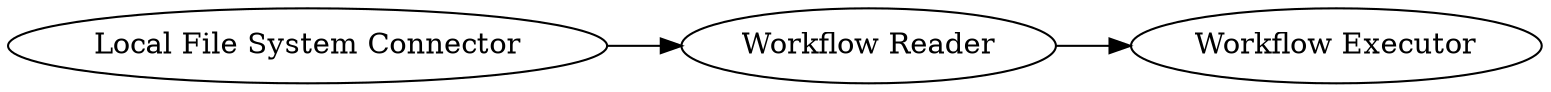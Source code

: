 digraph {
	2 -> 3
	1 -> 2
	1 [label="Local File System Connector"]
	3 [label="Workflow Executor"]
	2 [label="Workflow Reader"]
	rankdir=LR
}
